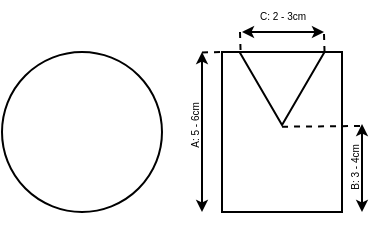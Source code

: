 <mxfile version="14.1.2" type="github">
  <diagram id="Su2CQx85-kqoJEw9ctgg" name="Page-1">
    <mxGraphModel dx="256" dy="145" grid="1" gridSize="10" guides="1" tooltips="1" connect="1" arrows="1" fold="1" page="1" pageScale="1" pageWidth="1100" pageHeight="850" math="0" shadow="0">
      <root>
        <mxCell id="0" />
        <mxCell id="1" parent="0" />
        <mxCell id="Xc_Bv3yDCUbN4pcUxeXH-1" value="" style="ellipse;whiteSpace=wrap;html=1;aspect=fixed;" vertex="1" parent="1">
          <mxGeometry x="510" y="280" width="80" height="80" as="geometry" />
        </mxCell>
        <mxCell id="Xc_Bv3yDCUbN4pcUxeXH-2" value="" style="rounded=0;whiteSpace=wrap;html=1;" vertex="1" parent="1">
          <mxGeometry x="620" y="280" width="60" height="80" as="geometry" />
        </mxCell>
        <mxCell id="Xc_Bv3yDCUbN4pcUxeXH-3" value="" style="triangle;whiteSpace=wrap;html=1;rotation=90;" vertex="1" parent="1">
          <mxGeometry x="631.74" y="277.02" width="36.55" height="42.5" as="geometry" />
        </mxCell>
        <mxCell id="Xc_Bv3yDCUbN4pcUxeXH-4" value="" style="endArrow=none;dashed=1;html=1;exitX=1.022;exitY=0.5;exitDx=0;exitDy=0;exitPerimeter=0;" edge="1" parent="1" source="Xc_Bv3yDCUbN4pcUxeXH-3">
          <mxGeometry width="50" height="50" relative="1" as="geometry">
            <mxPoint x="580" y="350" as="sourcePoint" />
            <mxPoint x="690" y="317" as="targetPoint" />
          </mxGeometry>
        </mxCell>
        <mxCell id="Xc_Bv3yDCUbN4pcUxeXH-9" value="" style="endArrow=classic;startArrow=classic;html=1;endSize=3;startSize=3;" edge="1" parent="1">
          <mxGeometry width="50" height="50" relative="1" as="geometry">
            <mxPoint x="690" y="360" as="sourcePoint" />
            <mxPoint x="690" y="316" as="targetPoint" />
          </mxGeometry>
        </mxCell>
        <mxCell id="Xc_Bv3yDCUbN4pcUxeXH-10" value="&lt;font style=&quot;font-size: 5px&quot;&gt;B: 3 - 4cm&lt;/font&gt;" style="edgeLabel;html=1;align=center;verticalAlign=middle;resizable=0;points=[];rotation=-90;labelBackgroundColor=none;" vertex="1" connectable="0" parent="Xc_Bv3yDCUbN4pcUxeXH-9">
          <mxGeometry x="0.144" relative="1" as="geometry">
            <mxPoint x="-6" y="3" as="offset" />
          </mxGeometry>
        </mxCell>
        <mxCell id="Xc_Bv3yDCUbN4pcUxeXH-11" value="" style="endArrow=none;dashed=1;html=1;exitX=1.022;exitY=0.5;exitDx=0;exitDy=0;exitPerimeter=0;" edge="1" parent="1">
          <mxGeometry width="50" height="50" relative="1" as="geometry">
            <mxPoint x="610.005" y="280.263" as="sourcePoint" />
            <mxPoint x="620" y="280" as="targetPoint" />
          </mxGeometry>
        </mxCell>
        <mxCell id="Xc_Bv3yDCUbN4pcUxeXH-12" value="" style="endArrow=classic;startArrow=classic;html=1;endSize=3;startSize=3;" edge="1" parent="1">
          <mxGeometry width="50" height="50" relative="1" as="geometry">
            <mxPoint x="610" y="360" as="sourcePoint" />
            <mxPoint x="610" y="280" as="targetPoint" />
          </mxGeometry>
        </mxCell>
        <mxCell id="Xc_Bv3yDCUbN4pcUxeXH-13" value="&lt;font style=&quot;font-size: 5px&quot;&gt;A: 5 - 6cm&lt;/font&gt;" style="edgeLabel;html=1;align=center;verticalAlign=middle;resizable=0;points=[];rotation=-90;labelBackgroundColor=none;" vertex="1" connectable="0" parent="Xc_Bv3yDCUbN4pcUxeXH-12">
          <mxGeometry x="0.144" relative="1" as="geometry">
            <mxPoint x="-6" y="3" as="offset" />
          </mxGeometry>
        </mxCell>
        <mxCell id="Xc_Bv3yDCUbN4pcUxeXH-15" value="" style="endArrow=none;dashed=1;html=1;entryX=0.015;entryY=0.987;entryDx=0;entryDy=0;entryPerimeter=0;" edge="1" parent="1" target="Xc_Bv3yDCUbN4pcUxeXH-3">
          <mxGeometry width="50" height="50" relative="1" as="geometry">
            <mxPoint x="629" y="270" as="sourcePoint" />
            <mxPoint x="650" y="300" as="targetPoint" />
          </mxGeometry>
        </mxCell>
        <mxCell id="Xc_Bv3yDCUbN4pcUxeXH-16" value="" style="endArrow=none;dashed=1;html=1;entryX=0.015;entryY=0.987;entryDx=0;entryDy=0;entryPerimeter=0;" edge="1" parent="1">
          <mxGeometry width="50" height="50" relative="1" as="geometry">
            <mxPoint x="671.0" y="271" as="sourcePoint" />
            <mxPoint x="671.317" y="281.543" as="targetPoint" />
          </mxGeometry>
        </mxCell>
        <mxCell id="Xc_Bv3yDCUbN4pcUxeXH-17" value="" style="endArrow=classic;startArrow=classic;html=1;endSize=3;startSize=3;" edge="1" parent="1">
          <mxGeometry width="50" height="50" relative="1" as="geometry">
            <mxPoint x="671" y="270" as="sourcePoint" />
            <mxPoint x="630" y="270" as="targetPoint" />
          </mxGeometry>
        </mxCell>
        <mxCell id="Xc_Bv3yDCUbN4pcUxeXH-18" value="&lt;font style=&quot;font-size: 5px&quot;&gt;C: 2 - 3cm&lt;/font&gt;" style="edgeLabel;html=1;align=center;verticalAlign=middle;resizable=0;points=[];rotation=0;labelBackgroundColor=none;" vertex="1" connectable="0" parent="Xc_Bv3yDCUbN4pcUxeXH-17">
          <mxGeometry x="0.144" relative="1" as="geometry">
            <mxPoint x="2.46" y="-10" as="offset" />
          </mxGeometry>
        </mxCell>
      </root>
    </mxGraphModel>
  </diagram>
</mxfile>

